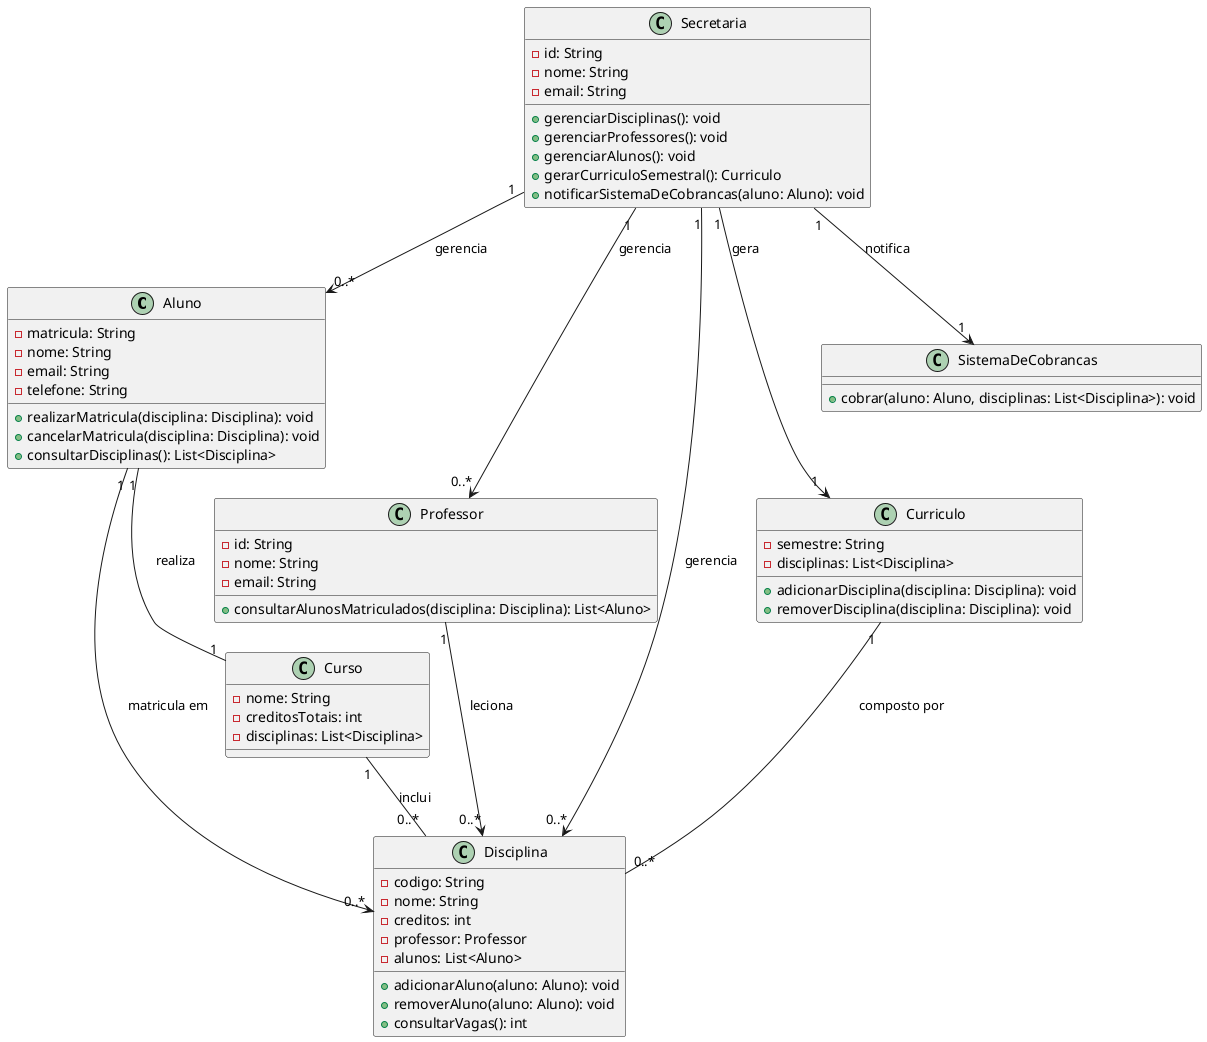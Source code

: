 @startuml

' Classes principais
class Aluno {
    - matricula: String
    - nome: String
    - email: String
    - telefone: String
    + realizarMatricula(disciplina: Disciplina): void
    + cancelarMatricula(disciplina: Disciplina): void
    + consultarDisciplinas(): List<Disciplina>
}

class Professor {
    - id: String
    - nome: String
    - email: String
    + consultarAlunosMatriculados(disciplina: Disciplina): List<Aluno>
}

class Secretaria {
    - id: String
    - nome: String
    - email: String
    + gerenciarDisciplinas(): void
    + gerenciarProfessores(): void
    + gerenciarAlunos(): void
    + gerarCurriculoSemestral(): Curriculo
    + notificarSistemaDeCobrancas(aluno: Aluno): void
}

class Disciplina {
    - codigo: String
    - nome: String
    - creditos: int
    - professor: Professor
    - alunos: List<Aluno>
    + adicionarAluno(aluno: Aluno): void
    + removerAluno(aluno: Aluno): void
    + consultarVagas(): int
}

class Curso {
    - nome: String
    - creditosTotais: int
    - disciplinas: List<Disciplina>
}

class Curriculo {
    - semestre: String
    - disciplinas: List<Disciplina>
    + adicionarDisciplina(disciplina: Disciplina): void
    + removerDisciplina(disciplina: Disciplina): void
}

class SistemaDeCobrancas {
    + cobrar(aluno: Aluno, disciplinas: List<Disciplina>): void
}

' Associações

' Relacionamento entre Aluno e Disciplina (Aluno se matricula em várias Disciplinas)
Aluno "1" --> "0..*" Disciplina : "matricula em"

' Relacionamento entre Aluno e Curso (Aluno está associado a um Curso)
Aluno "1" -- "1" Curso : "realiza"

' Relacionamento entre Professor e Disciplina (Professor leciona várias Disciplinas)
Professor "1" --> "0..*" Disciplina : "leciona"

' Relacionamento entre Secretaria e Disciplina (Secretaria gerencia várias Disciplinas)
Secretaria "1" --> "0..*" Disciplina : "gerencia"

' Relacionamento entre Secretaria e Professor (Secretaria gerencia vários Professores)
Secretaria "1" --> "0..*" Professor : "gerencia"

' Relacionamento entre Secretaria e Aluno (Secretaria gerencia vários Alunos)
Secretaria "1" --> "0..*" Aluno : "gerencia"

' Relacionamento entre Secretaria e Curriculo (Secretaria gera um Curriculo)
Secretaria "1" --> "1" Curriculo : "gera"

' Relacionamento entre Secretaria e Sistema de Cobranças (Secretaria notifica o Sistema de Cobranças)
Secretaria "1" --> "1" SistemaDeCobrancas : "notifica"

' Relacionamento entre Curso e Disciplina (Curso inclui várias Disciplinas)
Curso "1" -- "0..*" Disciplina : "inclui"

' Relacionamento entre Curriculo e Disciplina (Curriculo é composto por várias Disciplinas)
Curriculo "1" -- "0..*" Disciplina : "composto por"

@enduml